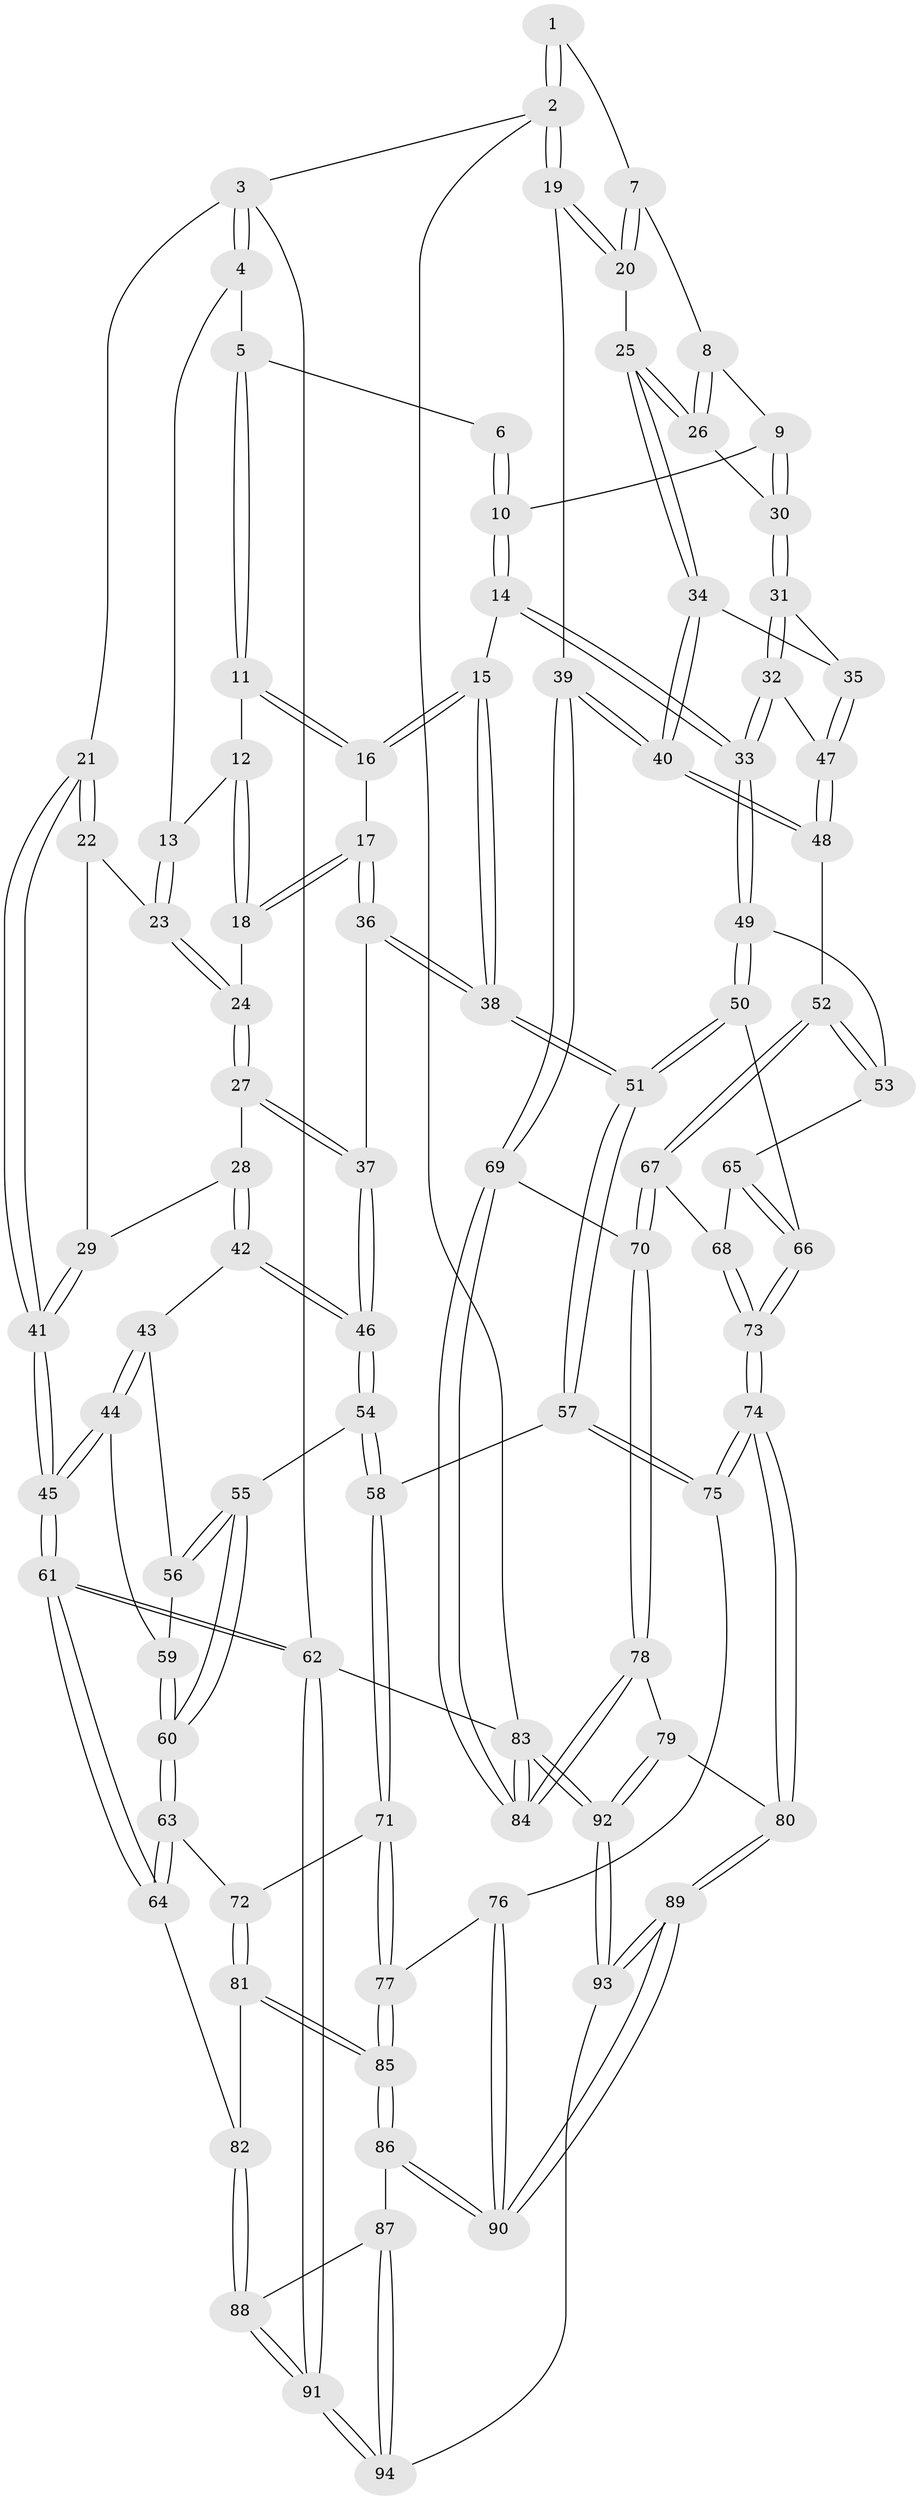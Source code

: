 // coarse degree distribution, {4: 0.21428571428571427, 5: 0.4107142857142857, 3: 0.16071428571428573, 7: 0.07142857142857142, 8: 0.017857142857142856, 6: 0.125}
// Generated by graph-tools (version 1.1) at 2025/04/03/04/25 22:04:26]
// undirected, 94 vertices, 232 edges
graph export_dot {
graph [start="1"]
  node [color=gray90,style=filled];
  1 [pos="+0.9898140536650115+0"];
  2 [pos="+1+0"];
  3 [pos="+0+0"];
  4 [pos="+0.3345896620548819+0"];
  5 [pos="+0.4878100166976253+0"];
  6 [pos="+0.5950824964985103+0"];
  7 [pos="+0.8956307215777062+0.04646838612931154"];
  8 [pos="+0.7662524860088875+0.06480436167150697"];
  9 [pos="+0.7308770738270982+0.05937082159109342"];
  10 [pos="+0.6660258015946503+0.00976789554815995"];
  11 [pos="+0.4655651741385836+0"];
  12 [pos="+0.3509552283999193+0.061951477389648436"];
  13 [pos="+0.22978085962441977+0.06278498599414246"];
  14 [pos="+0.6061244517632561+0.19913153595332442"];
  15 [pos="+0.5432851748624256+0.20555493335634592"];
  16 [pos="+0.467770602463406+0.10497749273801532"];
  17 [pos="+0.38353849611276275+0.16339216058279518"];
  18 [pos="+0.33296283783372116+0.13914623639098156"];
  19 [pos="+1+0.20561116198616808"];
  20 [pos="+0.9263164890619624+0.1371364116706739"];
  21 [pos="+0+0"];
  22 [pos="+0.19621171625038392+0.07537188063371282"];
  23 [pos="+0.2275259010415364+0.0661198702879527"];
  24 [pos="+0.29452443278794727+0.1517171990599851"];
  25 [pos="+0.8870788841228718+0.16565181416982178"];
  26 [pos="+0.8561260278030108+0.15570898583817477"];
  27 [pos="+0.27663803680142723+0.1826320410373011"];
  28 [pos="+0.18740000812670635+0.20627488473489158"];
  29 [pos="+0.16947678055548793+0.1886906127272137"];
  30 [pos="+0.7599922419680262+0.15673552607608207"];
  31 [pos="+0.7467893625989189+0.1923907119059841"];
  32 [pos="+0.714187442392204+0.22771017381518355"];
  33 [pos="+0.6660796200340708+0.25479842658810464"];
  34 [pos="+0.8675981655702449+0.21123641000075605"];
  35 [pos="+0.8572866157647303+0.22282769205038835"];
  36 [pos="+0.4017200227713641+0.23693375768238584"];
  37 [pos="+0.32137521357244103+0.27821486119012073"];
  38 [pos="+0.4798068510081792+0.26841269054705436"];
  39 [pos="+1+0.4150822646574754"];
  40 [pos="+1+0.3971454772490917"];
  41 [pos="+0+0.12993145316325902"];
  42 [pos="+0.1875626084245465+0.2516861186526956"];
  43 [pos="+0.1432205563844486+0.2876383378932479"];
  44 [pos="+0+0.30992380305411965"];
  45 [pos="+0+0.2804649141423999"];
  46 [pos="+0.28775836994722576+0.35444502718532406"];
  47 [pos="+0.8389873331015071+0.26311880282057926"];
  48 [pos="+0.8329649662903386+0.3771019171608963"];
  49 [pos="+0.6684190398883284+0.26768777542948485"];
  50 [pos="+0.49310723394670547+0.42968430971595334"];
  51 [pos="+0.4788591229063297+0.42712401398950994"];
  52 [pos="+0.8183852594020888+0.3840972150403747"];
  53 [pos="+0.732758743431471+0.3721165021040398"];
  54 [pos="+0.2898010169906262+0.39131499356149746"];
  55 [pos="+0.23635280402377354+0.40763309206788434"];
  56 [pos="+0.1628550209674149+0.3428151503866324"];
  57 [pos="+0.4403529960267912+0.445938535769373"];
  58 [pos="+0.3715809065946164+0.45098733466440777"];
  59 [pos="+0.08148088772417447+0.3598919872280985"];
  60 [pos="+0.17590056483163768+0.4473455083566339"];
  61 [pos="+0+0.5985908137736465"];
  62 [pos="+0+1"];
  63 [pos="+0.1564667948875726+0.4779350654586514"];
  64 [pos="+0+0.6052341942631299"];
  65 [pos="+0.7211996752180935+0.384347306449969"];
  66 [pos="+0.5278270765955154+0.4466608582736212"];
  67 [pos="+0.8111146242071486+0.5542881905684253"];
  68 [pos="+0.6939805352509123+0.4901565991768555"];
  69 [pos="+1+0.4437539003148514"];
  70 [pos="+0.8253949839027227+0.6021425021969612"];
  71 [pos="+0.3087808344511035+0.5906836416740371"];
  72 [pos="+0.23628042311841607+0.5919949088781048"];
  73 [pos="+0.6179726297676611+0.5519602814906165"];
  74 [pos="+0.6398787850942493+0.6836781367786299"];
  75 [pos="+0.48864238853750486+0.6968510786326826"];
  76 [pos="+0.4854793544232669+0.6986825625219747"];
  77 [pos="+0.36273846153025147+0.7077071302236533"];
  78 [pos="+0.7785756296156185+0.7245578809320444"];
  79 [pos="+0.7658367963873338+0.732170409237005"];
  80 [pos="+0.6809876732955945+0.7095099697244466"];
  81 [pos="+0.15928458948071472+0.6529568616331448"];
  82 [pos="+0.0804737185199318+0.6829063325226997"];
  83 [pos="+1+1"];
  84 [pos="+1+0.809031990222325"];
  85 [pos="+0.3309221205522019+0.7484584972363316"];
  86 [pos="+0.3126196598738319+0.7868089615156919"];
  87 [pos="+0.2550277447246224+0.8217828028404022"];
  88 [pos="+0.15510932305437541+0.7960743537462097"];
  89 [pos="+0.4883203262840832+0.9798025350266543"];
  90 [pos="+0.4849762960478934+0.9719465026469817"];
  91 [pos="+0+1"];
  92 [pos="+0.7773081706085699+1"];
  93 [pos="+0.4962019635975262+1"];
  94 [pos="+0.24016798837200196+1"];
  1 -- 2;
  1 -- 2;
  1 -- 7;
  2 -- 3;
  2 -- 19;
  2 -- 19;
  2 -- 83;
  3 -- 4;
  3 -- 4;
  3 -- 21;
  3 -- 62;
  4 -- 5;
  4 -- 13;
  5 -- 6;
  5 -- 11;
  5 -- 11;
  6 -- 10;
  6 -- 10;
  7 -- 8;
  7 -- 20;
  7 -- 20;
  8 -- 9;
  8 -- 26;
  8 -- 26;
  9 -- 10;
  9 -- 30;
  9 -- 30;
  10 -- 14;
  10 -- 14;
  11 -- 12;
  11 -- 16;
  11 -- 16;
  12 -- 13;
  12 -- 18;
  12 -- 18;
  13 -- 23;
  13 -- 23;
  14 -- 15;
  14 -- 33;
  14 -- 33;
  15 -- 16;
  15 -- 16;
  15 -- 38;
  15 -- 38;
  16 -- 17;
  17 -- 18;
  17 -- 18;
  17 -- 36;
  17 -- 36;
  18 -- 24;
  19 -- 20;
  19 -- 20;
  19 -- 39;
  20 -- 25;
  21 -- 22;
  21 -- 22;
  21 -- 41;
  21 -- 41;
  22 -- 23;
  22 -- 29;
  23 -- 24;
  23 -- 24;
  24 -- 27;
  24 -- 27;
  25 -- 26;
  25 -- 26;
  25 -- 34;
  25 -- 34;
  26 -- 30;
  27 -- 28;
  27 -- 37;
  27 -- 37;
  28 -- 29;
  28 -- 42;
  28 -- 42;
  29 -- 41;
  29 -- 41;
  30 -- 31;
  30 -- 31;
  31 -- 32;
  31 -- 32;
  31 -- 35;
  32 -- 33;
  32 -- 33;
  32 -- 47;
  33 -- 49;
  33 -- 49;
  34 -- 35;
  34 -- 40;
  34 -- 40;
  35 -- 47;
  35 -- 47;
  36 -- 37;
  36 -- 38;
  36 -- 38;
  37 -- 46;
  37 -- 46;
  38 -- 51;
  38 -- 51;
  39 -- 40;
  39 -- 40;
  39 -- 69;
  39 -- 69;
  40 -- 48;
  40 -- 48;
  41 -- 45;
  41 -- 45;
  42 -- 43;
  42 -- 46;
  42 -- 46;
  43 -- 44;
  43 -- 44;
  43 -- 56;
  44 -- 45;
  44 -- 45;
  44 -- 59;
  45 -- 61;
  45 -- 61;
  46 -- 54;
  46 -- 54;
  47 -- 48;
  47 -- 48;
  48 -- 52;
  49 -- 50;
  49 -- 50;
  49 -- 53;
  50 -- 51;
  50 -- 51;
  50 -- 66;
  51 -- 57;
  51 -- 57;
  52 -- 53;
  52 -- 53;
  52 -- 67;
  52 -- 67;
  53 -- 65;
  54 -- 55;
  54 -- 58;
  54 -- 58;
  55 -- 56;
  55 -- 56;
  55 -- 60;
  55 -- 60;
  56 -- 59;
  57 -- 58;
  57 -- 75;
  57 -- 75;
  58 -- 71;
  58 -- 71;
  59 -- 60;
  59 -- 60;
  60 -- 63;
  60 -- 63;
  61 -- 62;
  61 -- 62;
  61 -- 64;
  61 -- 64;
  62 -- 91;
  62 -- 91;
  62 -- 83;
  63 -- 64;
  63 -- 64;
  63 -- 72;
  64 -- 82;
  65 -- 66;
  65 -- 66;
  65 -- 68;
  66 -- 73;
  66 -- 73;
  67 -- 68;
  67 -- 70;
  67 -- 70;
  68 -- 73;
  68 -- 73;
  69 -- 70;
  69 -- 84;
  69 -- 84;
  70 -- 78;
  70 -- 78;
  71 -- 72;
  71 -- 77;
  71 -- 77;
  72 -- 81;
  72 -- 81;
  73 -- 74;
  73 -- 74;
  74 -- 75;
  74 -- 75;
  74 -- 80;
  74 -- 80;
  75 -- 76;
  76 -- 77;
  76 -- 90;
  76 -- 90;
  77 -- 85;
  77 -- 85;
  78 -- 79;
  78 -- 84;
  78 -- 84;
  79 -- 80;
  79 -- 92;
  79 -- 92;
  80 -- 89;
  80 -- 89;
  81 -- 82;
  81 -- 85;
  81 -- 85;
  82 -- 88;
  82 -- 88;
  83 -- 84;
  83 -- 84;
  83 -- 92;
  83 -- 92;
  85 -- 86;
  85 -- 86;
  86 -- 87;
  86 -- 90;
  86 -- 90;
  87 -- 88;
  87 -- 94;
  87 -- 94;
  88 -- 91;
  88 -- 91;
  89 -- 90;
  89 -- 90;
  89 -- 93;
  89 -- 93;
  91 -- 94;
  91 -- 94;
  92 -- 93;
  92 -- 93;
  93 -- 94;
}
